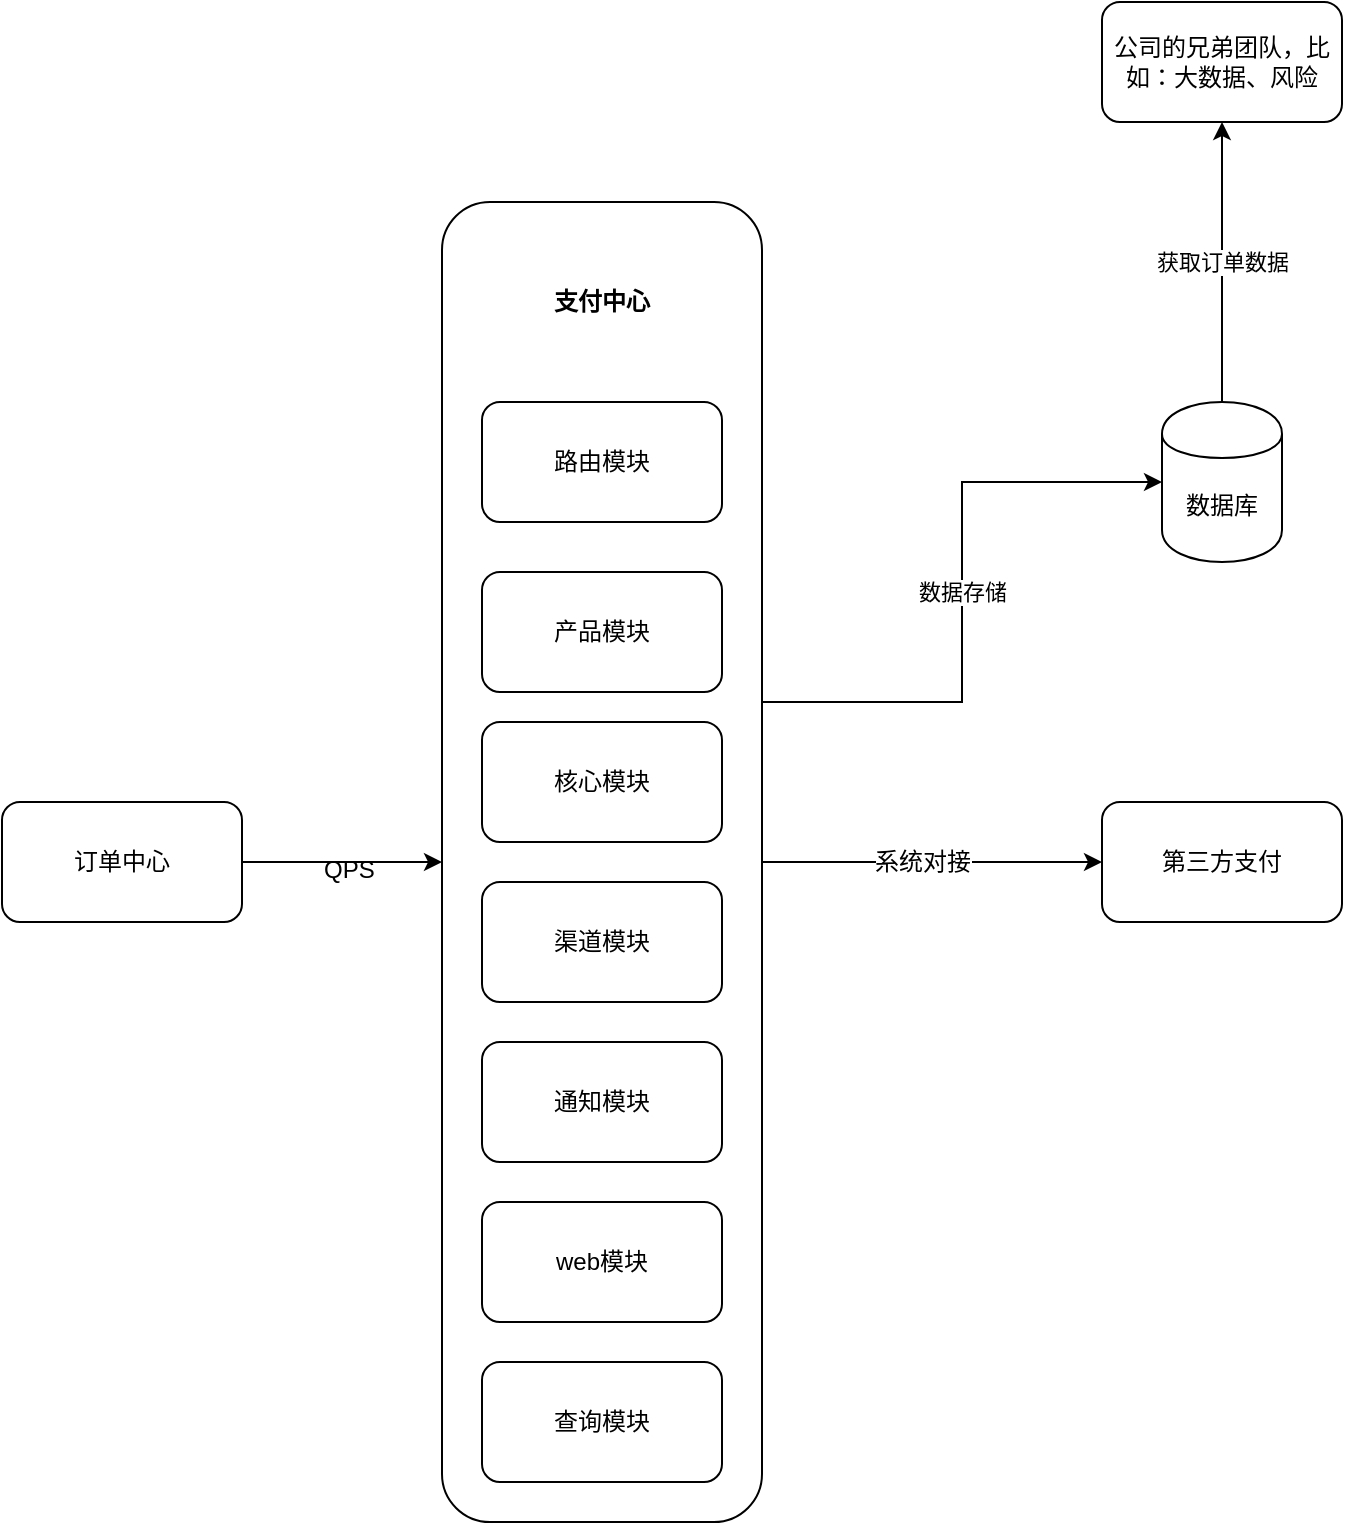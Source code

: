 <mxfile version="12.2.6" type="github" pages="1">
  <diagram id="Dvi-IkTzgO4W6BQSCua2" name="第 1 页">
    <mxGraphModel dx="868" dy="450" grid="1" gridSize="10" guides="1" tooltips="1" connect="1" arrows="1" fold="1" page="1" pageScale="1" pageWidth="827" pageHeight="1169" math="0" shadow="0">
      <root>
        <mxCell id="0"/>
        <mxCell id="1" parent="0"/>
        <mxCell id="d0EzxakRIuC7BX1Jdtn0-4" style="edgeStyle=orthogonalEdgeStyle;rounded=0;orthogonalLoop=1;jettySize=auto;html=1;entryX=0;entryY=0.5;entryDx=0;entryDy=0;" edge="1" parent="1" source="Te8sVzdrQqSse8OglZep-1" target="d0EzxakRIuC7BX1Jdtn0-3">
          <mxGeometry relative="1" as="geometry"/>
        </mxCell>
        <mxCell id="d0EzxakRIuC7BX1Jdtn0-5" value="系统对接" style="text;html=1;resizable=0;points=[];align=center;verticalAlign=middle;labelBackgroundColor=#ffffff;" vertex="1" connectable="0" parent="d0EzxakRIuC7BX1Jdtn0-4">
          <mxGeometry x="-0.118" y="-2" relative="1" as="geometry">
            <mxPoint x="5" y="-2" as="offset"/>
          </mxGeometry>
        </mxCell>
        <mxCell id="d0EzxakRIuC7BX1Jdtn0-8" value="数据存储" style="edgeStyle=orthogonalEdgeStyle;rounded=0;orthogonalLoop=1;jettySize=auto;html=1;entryX=0;entryY=0.5;entryDx=0;entryDy=0;" edge="1" parent="1" source="Te8sVzdrQqSse8OglZep-1" target="d0EzxakRIuC7BX1Jdtn0-6">
          <mxGeometry relative="1" as="geometry">
            <Array as="points">
              <mxPoint x="500" y="450"/>
              <mxPoint x="500" y="340"/>
            </Array>
          </mxGeometry>
        </mxCell>
        <mxCell id="Te8sVzdrQqSse8OglZep-1" value="" style="rounded=1;whiteSpace=wrap;html=1;" parent="1" vertex="1">
          <mxGeometry x="240" y="200" width="160" height="660" as="geometry"/>
        </mxCell>
        <mxCell id="Te8sVzdrQqSse8OglZep-2" value="路由模块" style="rounded=1;whiteSpace=wrap;html=1;" parent="1" vertex="1">
          <mxGeometry x="260" y="300" width="120" height="60" as="geometry"/>
        </mxCell>
        <mxCell id="Te8sVzdrQqSse8OglZep-3" value="&lt;span style=&quot;white-space: normal&quot;&gt;产品模块&lt;/span&gt;" style="rounded=1;whiteSpace=wrap;html=1;" parent="1" vertex="1">
          <mxGeometry x="260" y="385" width="120" height="60" as="geometry"/>
        </mxCell>
        <mxCell id="Te8sVzdrQqSse8OglZep-4" value="核心模块" style="rounded=1;whiteSpace=wrap;html=1;" parent="1" vertex="1">
          <mxGeometry x="260" y="460" width="120" height="60" as="geometry"/>
        </mxCell>
        <mxCell id="Te8sVzdrQqSse8OglZep-6" value="渠道模块" style="rounded=1;whiteSpace=wrap;html=1;" parent="1" vertex="1">
          <mxGeometry x="260" y="540" width="120" height="60" as="geometry"/>
        </mxCell>
        <mxCell id="Te8sVzdrQqSse8OglZep-7" value="通知模块" style="rounded=1;whiteSpace=wrap;html=1;" parent="1" vertex="1">
          <mxGeometry x="260" y="620" width="120" height="60" as="geometry"/>
        </mxCell>
        <mxCell id="Te8sVzdrQqSse8OglZep-8" value="&lt;b&gt;支付中心&lt;/b&gt;" style="rounded=1;whiteSpace=wrap;html=1;strokeColor=none;" parent="1" vertex="1">
          <mxGeometry x="260" y="220" width="120" height="60" as="geometry"/>
        </mxCell>
        <mxCell id="d0EzxakRIuC7BX1Jdtn0-1" value="web模块" style="rounded=1;whiteSpace=wrap;html=1;" vertex="1" parent="1">
          <mxGeometry x="260" y="700" width="120" height="60" as="geometry"/>
        </mxCell>
        <mxCell id="d0EzxakRIuC7BX1Jdtn0-2" value="查询模块" style="rounded=1;whiteSpace=wrap;html=1;" vertex="1" parent="1">
          <mxGeometry x="260" y="780" width="120" height="60" as="geometry"/>
        </mxCell>
        <mxCell id="d0EzxakRIuC7BX1Jdtn0-3" value="第三方支付" style="rounded=1;whiteSpace=wrap;html=1;" vertex="1" parent="1">
          <mxGeometry x="570" y="500" width="120" height="60" as="geometry"/>
        </mxCell>
        <mxCell id="d0EzxakRIuC7BX1Jdtn0-10" value="获取订单数据" style="edgeStyle=orthogonalEdgeStyle;rounded=0;orthogonalLoop=1;jettySize=auto;html=1;entryX=0.5;entryY=1;entryDx=0;entryDy=0;" edge="1" parent="1" source="d0EzxakRIuC7BX1Jdtn0-6" target="d0EzxakRIuC7BX1Jdtn0-9">
          <mxGeometry relative="1" as="geometry"/>
        </mxCell>
        <mxCell id="d0EzxakRIuC7BX1Jdtn0-6" value="数据库" style="shape=cylinder;whiteSpace=wrap;html=1;boundedLbl=1;backgroundOutline=1;" vertex="1" parent="1">
          <mxGeometry x="600" y="300" width="60" height="80" as="geometry"/>
        </mxCell>
        <mxCell id="d0EzxakRIuC7BX1Jdtn0-9" value="公司的兄弟团队，比如：大数据、风险" style="rounded=1;whiteSpace=wrap;html=1;" vertex="1" parent="1">
          <mxGeometry x="570" y="100" width="120" height="60" as="geometry"/>
        </mxCell>
        <mxCell id="d0EzxakRIuC7BX1Jdtn0-12" style="edgeStyle=orthogonalEdgeStyle;rounded=0;orthogonalLoop=1;jettySize=auto;html=1;entryX=0;entryY=0.5;entryDx=0;entryDy=0;" edge="1" parent="1" source="d0EzxakRIuC7BX1Jdtn0-11" target="Te8sVzdrQqSse8OglZep-1">
          <mxGeometry relative="1" as="geometry"/>
        </mxCell>
        <mxCell id="d0EzxakRIuC7BX1Jdtn0-11" value="订单中心" style="rounded=1;whiteSpace=wrap;html=1;" vertex="1" parent="1">
          <mxGeometry x="20" y="500" width="120" height="60" as="geometry"/>
        </mxCell>
        <mxCell id="d0EzxakRIuC7BX1Jdtn0-13" value="QPS" style="text;html=1;resizable=0;points=[];autosize=1;align=left;verticalAlign=top;spacingTop=-4;" vertex="1" parent="1">
          <mxGeometry x="179" y="524" width="40" height="20" as="geometry"/>
        </mxCell>
      </root>
    </mxGraphModel>
  </diagram>
</mxfile>
